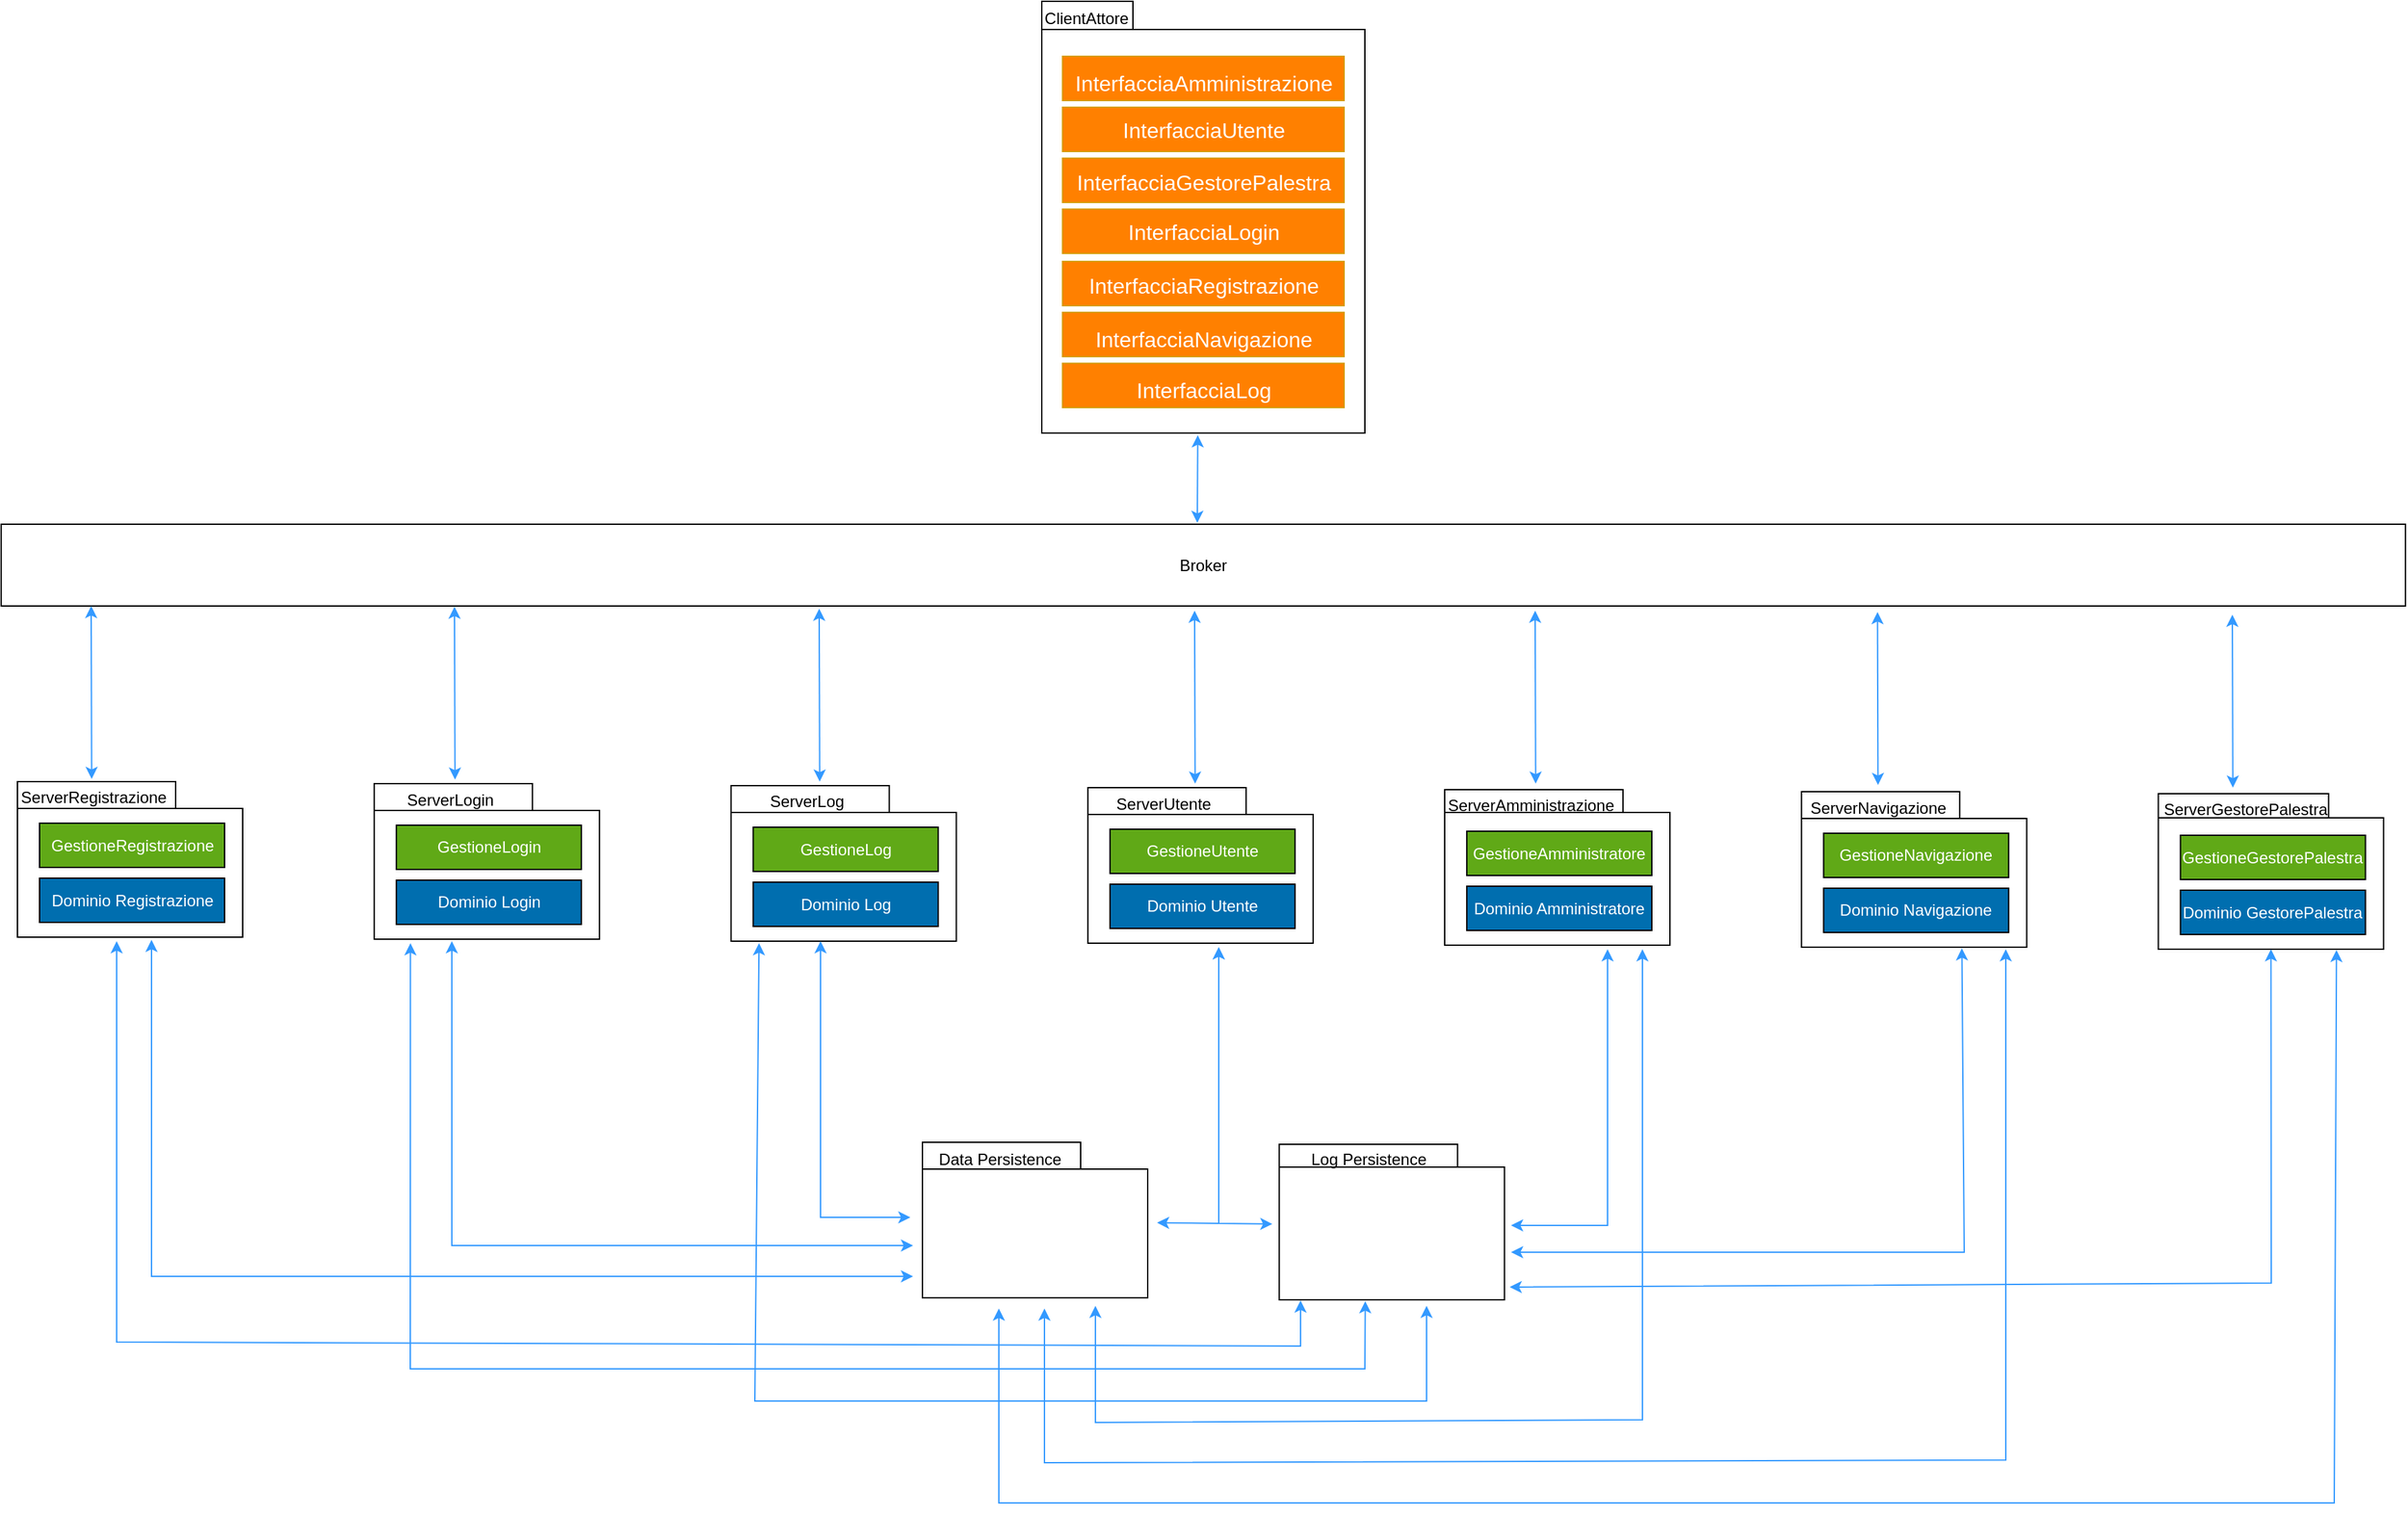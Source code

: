 <mxfile version="24.4.14" type="github">
  <diagram name="Pagina-1" id="7QS6gORh708bt9Vw883q">
    <mxGraphModel dx="1816" dy="1283" grid="0" gridSize="10" guides="1" tooltips="1" connect="1" arrows="1" fold="1" page="0" pageScale="1" pageWidth="1100" pageHeight="1700" math="0" shadow="0">
      <root>
        <mxCell id="0" />
        <mxCell id="1" parent="0" />
        <mxCell id="8_Aam_5gbdnlQSZB75gF-24" value="" style="shape=folder;fontStyle=1;spacingTop=10;tabWidth=68;tabHeight=21;tabPosition=left;html=1;whiteSpace=wrap;" parent="1" vertex="1">
          <mxGeometry x="326" y="-53" width="241" height="322" as="geometry" />
        </mxCell>
        <mxCell id="8_Aam_5gbdnlQSZB75gF-25" value="ClientAttore" style="text;strokeColor=none;fillColor=none;html=1;align=center;verticalAlign=middle;whiteSpace=wrap;rounded=0;fontSize=12;" parent="1" vertex="1">
          <mxGeometry x="328" y="-53" width="63" height="25" as="geometry" />
        </mxCell>
        <mxCell id="8_Aam_5gbdnlQSZB75gF-41" value="" style="rounded=0;whiteSpace=wrap;html=1;fillColor=#FF8000;strokeColor=#d79b00;" parent="1" vertex="1">
          <mxGeometry x="341.5" y="-12" width="210" height="33" as="geometry" />
        </mxCell>
        <mxCell id="8_Aam_5gbdnlQSZB75gF-42" value="InterfacciaAmministrazione" style="text;html=1;align=center;verticalAlign=middle;whiteSpace=wrap;rounded=0;fontSize=16;fontColor=#ffffff;" parent="1" vertex="1">
          <mxGeometry x="407.75" y="-7" width="77.5" height="30" as="geometry" />
        </mxCell>
        <mxCell id="8_Aam_5gbdnlQSZB75gF-43" value="" style="rounded=0;whiteSpace=wrap;html=1;fillColor=#FF8000;strokeColor=#d79b00;" parent="1" vertex="1">
          <mxGeometry x="341.5" y="26" width="210" height="33" as="geometry" />
        </mxCell>
        <mxCell id="8_Aam_5gbdnlQSZB75gF-44" value="InterfacciaUtente" style="text;html=1;align=center;verticalAlign=middle;whiteSpace=wrap;rounded=0;fontSize=16;fontColor=#ffffff;" parent="1" vertex="1">
          <mxGeometry x="407.75" y="27.5" width="77.5" height="30" as="geometry" />
        </mxCell>
        <mxCell id="8_Aam_5gbdnlQSZB75gF-45" value="" style="rounded=0;whiteSpace=wrap;html=1;fillColor=#FF8000;strokeColor=#d79b00;" parent="1" vertex="1">
          <mxGeometry x="341.5" y="64" width="210" height="33" as="geometry" />
        </mxCell>
        <mxCell id="8_Aam_5gbdnlQSZB75gF-46" value="InterfacciaGestorePalestra" style="text;html=1;align=center;verticalAlign=middle;whiteSpace=wrap;rounded=0;fontSize=16;fontColor=#ffffff;" parent="1" vertex="1">
          <mxGeometry x="407.75" y="67" width="77.5" height="30" as="geometry" />
        </mxCell>
        <mxCell id="8_Aam_5gbdnlQSZB75gF-47" value="" style="rounded=0;whiteSpace=wrap;html=1;fillColor=#FF8000;strokeColor=#d79b00;" parent="1" vertex="1">
          <mxGeometry x="341.5" y="102" width="210" height="33" as="geometry" />
        </mxCell>
        <mxCell id="8_Aam_5gbdnlQSZB75gF-48" value="InterfacciaRegistrazione" style="text;html=1;align=center;verticalAlign=middle;whiteSpace=wrap;rounded=0;fontSize=16;fontColor=#ffffff;" parent="1" vertex="1">
          <mxGeometry x="398.5" y="212" width="77.5" height="30" as="geometry" />
        </mxCell>
        <mxCell id="8_Aam_5gbdnlQSZB75gF-49" value="InterfacciaLogin" style="text;html=1;align=center;verticalAlign=middle;whiteSpace=wrap;rounded=0;fontSize=16;fontColor=#ffffff;" parent="1" vertex="1">
          <mxGeometry x="407.75" y="103.5" width="77.5" height="30" as="geometry" />
        </mxCell>
        <mxCell id="8_Aam_5gbdnlQSZB75gF-50" value="" style="rounded=0;whiteSpace=wrap;html=1;fillColor=#FF8000;strokeColor=#d79b00;" parent="1" vertex="1">
          <mxGeometry x="341.5" y="141" width="210" height="33" as="geometry" />
        </mxCell>
        <mxCell id="8_Aam_5gbdnlQSZB75gF-51" value="InterfacciaRegistrazione" style="text;html=1;align=center;verticalAlign=middle;whiteSpace=wrap;rounded=0;fontSize=16;fontColor=#ffffff;" parent="1" vertex="1">
          <mxGeometry x="407.75" y="144" width="77.5" height="30" as="geometry" />
        </mxCell>
        <mxCell id="8_Aam_5gbdnlQSZB75gF-52" value="" style="rounded=0;whiteSpace=wrap;html=1;fillColor=#FF8000;strokeColor=#d79b00;" parent="1" vertex="1">
          <mxGeometry x="341.5" y="179" width="210" height="33" as="geometry" />
        </mxCell>
        <mxCell id="8_Aam_5gbdnlQSZB75gF-53" value="InterfacciaNavigazione" style="text;html=1;align=center;verticalAlign=middle;whiteSpace=wrap;rounded=0;fontSize=16;fontColor=#ffffff;" parent="1" vertex="1">
          <mxGeometry x="407.75" y="184" width="77.5" height="30" as="geometry" />
        </mxCell>
        <mxCell id="8_Aam_5gbdnlQSZB75gF-54" value="" style="rounded=0;whiteSpace=wrap;html=1;fillColor=#FF8000;strokeColor=#d79b00;" parent="1" vertex="1">
          <mxGeometry x="341.5" y="217" width="210" height="33" as="geometry" />
        </mxCell>
        <mxCell id="8_Aam_5gbdnlQSZB75gF-55" value="&lt;div&gt;InterfacciaLog&lt;/div&gt;" style="text;html=1;align=center;verticalAlign=middle;whiteSpace=wrap;rounded=0;fontSize=16;fontColor=#ffffff;" parent="1" vertex="1">
          <mxGeometry x="407.75" y="222" width="77.5" height="30" as="geometry" />
        </mxCell>
        <mxCell id="8_Aam_5gbdnlQSZB75gF-56" value="Broker" style="html=1;whiteSpace=wrap;" parent="1" vertex="1">
          <mxGeometry x="-450.13" y="337" width="1793.25" height="61" as="geometry" />
        </mxCell>
        <mxCell id="8_Aam_5gbdnlQSZB75gF-57" value="" style="shape=folder;fontStyle=1;spacingTop=10;tabWidth=118;tabHeight=20;tabPosition=left;html=1;whiteSpace=wrap;" parent="1" vertex="1">
          <mxGeometry x="-438" y="529" width="168" height="116" as="geometry" />
        </mxCell>
        <mxCell id="8_Aam_5gbdnlQSZB75gF-58" value="ServerRegistrazione" style="text;strokeColor=none;fillColor=none;html=1;align=center;verticalAlign=middle;whiteSpace=wrap;rounded=0;fontSize=12;" parent="1" vertex="1">
          <mxGeometry x="-411" y="526" width="60" height="30" as="geometry" />
        </mxCell>
        <mxCell id="8_Aam_5gbdnlQSZB75gF-59" value="GestioneRegistrazione" style="html=1;whiteSpace=wrap;fillColor=#60A917;fontColor=#FFFFFF;" parent="1" vertex="1">
          <mxGeometry x="-421.5" y="560" width="138" height="33" as="geometry" />
        </mxCell>
        <mxCell id="8_Aam_5gbdnlQSZB75gF-60" value="Dominio Registrazione" style="html=1;whiteSpace=wrap;fillColor=#006eaf;fontColor=#ffffff;" parent="1" vertex="1">
          <mxGeometry x="-421.5" y="601" width="138" height="33" as="geometry" />
        </mxCell>
        <mxCell id="8_Aam_5gbdnlQSZB75gF-61" value="" style="shape=folder;fontStyle=1;spacingTop=10;tabWidth=118;tabHeight=20;tabPosition=left;html=1;whiteSpace=wrap;" parent="1" vertex="1">
          <mxGeometry x="-171.87" y="530.5" width="168" height="116" as="geometry" />
        </mxCell>
        <mxCell id="8_Aam_5gbdnlQSZB75gF-62" value="ServerLogin" style="text;strokeColor=none;fillColor=none;html=1;align=center;verticalAlign=middle;whiteSpace=wrap;rounded=0;fontSize=12;" parent="1" vertex="1">
          <mxGeometry x="-144.87" y="527.5" width="60" height="30" as="geometry" />
        </mxCell>
        <mxCell id="8_Aam_5gbdnlQSZB75gF-63" value="GestioneLogin" style="html=1;whiteSpace=wrap;fillColor=#60A917;fontColor=#FFFFFF;" parent="1" vertex="1">
          <mxGeometry x="-155.37" y="561.5" width="138" height="33" as="geometry" />
        </mxCell>
        <mxCell id="8_Aam_5gbdnlQSZB75gF-64" value="Dominio Login" style="html=1;whiteSpace=wrap;fillColor=#006eaf;fontColor=#ffffff;" parent="1" vertex="1">
          <mxGeometry x="-155.37" y="602.5" width="138" height="33" as="geometry" />
        </mxCell>
        <mxCell id="8_Aam_5gbdnlQSZB75gF-73" value="" style="shape=folder;fontStyle=1;spacingTop=10;tabWidth=118;tabHeight=20;tabPosition=left;html=1;whiteSpace=wrap;" parent="1" vertex="1">
          <mxGeometry x="94.26" y="532" width="168" height="116" as="geometry" />
        </mxCell>
        <mxCell id="8_Aam_5gbdnlQSZB75gF-74" value="ServerLog" style="text;strokeColor=none;fillColor=none;html=1;align=center;verticalAlign=middle;whiteSpace=wrap;rounded=0;fontSize=12;" parent="1" vertex="1">
          <mxGeometry x="121.26" y="529" width="60" height="30" as="geometry" />
        </mxCell>
        <mxCell id="8_Aam_5gbdnlQSZB75gF-75" value="GestioneLog" style="html=1;whiteSpace=wrap;fillColor=#60A917;fontColor=#FFFFFF;" parent="1" vertex="1">
          <mxGeometry x="110.76" y="563" width="138" height="33" as="geometry" />
        </mxCell>
        <mxCell id="8_Aam_5gbdnlQSZB75gF-76" value="Dominio Log" style="html=1;whiteSpace=wrap;fillColor=#006eaf;fontColor=#ffffff;" parent="1" vertex="1">
          <mxGeometry x="110.76" y="604" width="138" height="33" as="geometry" />
        </mxCell>
        <mxCell id="8_Aam_5gbdnlQSZB75gF-77" value="" style="shape=folder;fontStyle=1;spacingTop=10;tabWidth=118;tabHeight=20;tabPosition=left;html=1;whiteSpace=wrap;" parent="1" vertex="1">
          <mxGeometry x="360.39" y="533.5" width="168" height="116" as="geometry" />
        </mxCell>
        <mxCell id="8_Aam_5gbdnlQSZB75gF-107" style="edgeStyle=none;curved=1;rounded=0;orthogonalLoop=1;jettySize=auto;html=1;exitX=0.5;exitY=0;exitDx=0;exitDy=0;fontSize=12;startArrow=classic;startFill=1;strokeColor=#3399FF;" parent="1" edge="1">
          <mxGeometry relative="1" as="geometry">
            <mxPoint x="440" y="401.5" as="targetPoint" />
            <mxPoint x="440.39" y="530.5" as="sourcePoint" />
            <Array as="points">
              <mxPoint x="440" y="470" />
            </Array>
          </mxGeometry>
        </mxCell>
        <mxCell id="8_Aam_5gbdnlQSZB75gF-78" value="ServerUtente" style="text;strokeColor=none;fillColor=none;html=1;align=center;verticalAlign=middle;whiteSpace=wrap;rounded=0;fontSize=12;" parent="1" vertex="1">
          <mxGeometry x="387.39" y="530.5" width="60" height="30" as="geometry" />
        </mxCell>
        <mxCell id="8_Aam_5gbdnlQSZB75gF-79" value="GestioneUtente" style="html=1;whiteSpace=wrap;fillColor=#60A917;fontColor=#FFFFFF;" parent="1" vertex="1">
          <mxGeometry x="376.89" y="564.5" width="138" height="33" as="geometry" />
        </mxCell>
        <mxCell id="8_Aam_5gbdnlQSZB75gF-80" value="Dominio Utente" style="html=1;whiteSpace=wrap;fillColor=#006eaf;fontColor=#ffffff;" parent="1" vertex="1">
          <mxGeometry x="376.89" y="605.5" width="138" height="33" as="geometry" />
        </mxCell>
        <mxCell id="8_Aam_5gbdnlQSZB75gF-81" value="" style="shape=folder;fontStyle=1;spacingTop=10;tabWidth=133;tabHeight=17;tabPosition=left;html=1;whiteSpace=wrap;" parent="1" vertex="1">
          <mxGeometry x="626.52" y="535" width="168" height="116" as="geometry" />
        </mxCell>
        <mxCell id="8_Aam_5gbdnlQSZB75gF-82" value="ServerAmministrazione" style="text;strokeColor=none;fillColor=none;html=1;align=center;verticalAlign=middle;whiteSpace=wrap;rounded=0;fontSize=12;" parent="1" vertex="1">
          <mxGeometry x="661.13" y="531.5" width="60" height="30" as="geometry" />
        </mxCell>
        <mxCell id="8_Aam_5gbdnlQSZB75gF-83" value="GestioneAmministratore" style="html=1;whiteSpace=wrap;fillColor=#60a917;fontColor=#FFFFFF;" parent="1" vertex="1">
          <mxGeometry x="643.02" y="566" width="138" height="33" as="geometry" />
        </mxCell>
        <mxCell id="8_Aam_5gbdnlQSZB75gF-84" value="Dominio Amministratore" style="html=1;whiteSpace=wrap;fillColor=#006eaf;fontColor=#ffffff;" parent="1" vertex="1">
          <mxGeometry x="643.02" y="607" width="138" height="33" as="geometry" />
        </mxCell>
        <mxCell id="8_Aam_5gbdnlQSZB75gF-85" value="" style="shape=folder;fontStyle=1;spacingTop=10;tabWidth=118;tabHeight=20;tabPosition=left;html=1;whiteSpace=wrap;" parent="1" vertex="1">
          <mxGeometry x="892.65" y="536.5" width="168" height="116" as="geometry" />
        </mxCell>
        <mxCell id="8_Aam_5gbdnlQSZB75gF-86" value="ServerNavigazione" style="text;strokeColor=none;fillColor=none;html=1;align=center;verticalAlign=middle;whiteSpace=wrap;rounded=0;fontSize=12;" parent="1" vertex="1">
          <mxGeometry x="919.65" y="533.5" width="60" height="30" as="geometry" />
        </mxCell>
        <mxCell id="8_Aam_5gbdnlQSZB75gF-87" value="GestioneNavigazione" style="html=1;whiteSpace=wrap;fillColor=#60A917;fontColor=#FFFFFF;" parent="1" vertex="1">
          <mxGeometry x="909.15" y="567.5" width="138" height="33" as="geometry" />
        </mxCell>
        <mxCell id="8_Aam_5gbdnlQSZB75gF-88" value="Dominio Navigazione" style="html=1;whiteSpace=wrap;fillColor=#006eaf;fontColor=#ffffff;" parent="1" vertex="1">
          <mxGeometry x="909.15" y="608.5" width="138" height="33" as="geometry" />
        </mxCell>
        <mxCell id="8_Aam_5gbdnlQSZB75gF-89" value="" style="shape=folder;fontStyle=1;spacingTop=10;tabWidth=127;tabHeight=18;tabPosition=left;html=1;whiteSpace=wrap;" parent="1" vertex="1">
          <mxGeometry x="1158.78" y="538" width="168" height="116" as="geometry" />
        </mxCell>
        <mxCell id="8_Aam_5gbdnlQSZB75gF-90" value="ServerGestorePalestra" style="text;strokeColor=none;fillColor=none;html=1;align=center;verticalAlign=middle;whiteSpace=wrap;rounded=0;fontSize=12;" parent="1" vertex="1">
          <mxGeometry x="1194.13" y="535" width="60" height="30" as="geometry" />
        </mxCell>
        <mxCell id="8_Aam_5gbdnlQSZB75gF-91" value="GestioneGestorePalestra" style="html=1;whiteSpace=wrap;fillColor=#60A917;fontColor=#FFFFFF;" parent="1" vertex="1">
          <mxGeometry x="1175.28" y="569" width="138" height="33" as="geometry" />
        </mxCell>
        <mxCell id="8_Aam_5gbdnlQSZB75gF-92" value="Dominio GestorePalestra" style="html=1;whiteSpace=wrap;fillColor=#006eaf;fontColor=#ffffff;" parent="1" vertex="1">
          <mxGeometry x="1175.28" y="610" width="138" height="33" as="geometry" />
        </mxCell>
        <mxCell id="8_Aam_5gbdnlQSZB75gF-99" value="" style="shape=folder;fontStyle=1;spacingTop=10;tabWidth=118;tabHeight=20;tabPosition=left;html=1;whiteSpace=wrap;" parent="1" vertex="1">
          <mxGeometry x="237" y="798" width="168" height="116" as="geometry" />
        </mxCell>
        <mxCell id="8_Aam_5gbdnlQSZB75gF-100" value="Data Persistence" style="text;strokeColor=none;fillColor=none;html=1;align=center;verticalAlign=middle;whiteSpace=wrap;rounded=0;fontSize=12;" parent="1" vertex="1">
          <mxGeometry x="237" y="796" width="116" height="30" as="geometry" />
        </mxCell>
        <mxCell id="8_Aam_5gbdnlQSZB75gF-103" value="" style="shape=folder;fontStyle=1;spacingTop=10;tabWidth=133;tabHeight=17;tabPosition=left;html=1;whiteSpace=wrap;" parent="1" vertex="1">
          <mxGeometry x="503.13" y="799.5" width="168" height="116" as="geometry" />
        </mxCell>
        <mxCell id="8_Aam_5gbdnlQSZB75gF-104" value="Log Persistence" style="text;strokeColor=none;fillColor=none;html=1;align=center;verticalAlign=middle;whiteSpace=wrap;rounded=0;fontSize=12;" parent="1" vertex="1">
          <mxGeometry x="520.25" y="796" width="100.26" height="30" as="geometry" />
        </mxCell>
        <mxCell id="8_Aam_5gbdnlQSZB75gF-108" style="edgeStyle=none;curved=1;rounded=0;orthogonalLoop=1;jettySize=auto;html=1;fontSize=12;startArrow=classic;startFill=1;strokeColor=#3399FF;" parent="1" edge="1">
          <mxGeometry relative="1" as="geometry">
            <mxPoint x="442.353" y="270.647" as="targetPoint" />
            <mxPoint x="442" y="336" as="sourcePoint" />
            <Array as="points" />
          </mxGeometry>
        </mxCell>
        <mxCell id="8_Aam_5gbdnlQSZB75gF-109" style="edgeStyle=none;curved=1;rounded=0;orthogonalLoop=1;jettySize=auto;html=1;exitX=0.5;exitY=0;exitDx=0;exitDy=0;fontSize=12;startArrow=classic;startFill=1;strokeColor=#3399FF;" parent="1" edge="1">
          <mxGeometry relative="1" as="geometry">
            <mxPoint x="160" y="400" as="targetPoint" />
            <mxPoint x="160.39" y="529.0" as="sourcePoint" />
            <Array as="points">
              <mxPoint x="160" y="468.5" />
            </Array>
          </mxGeometry>
        </mxCell>
        <mxCell id="8_Aam_5gbdnlQSZB75gF-110" style="edgeStyle=none;curved=1;rounded=0;orthogonalLoop=1;jettySize=auto;html=1;exitX=0.5;exitY=0;exitDx=0;exitDy=0;fontSize=12;startArrow=classic;startFill=1;strokeColor=#3399FF;" parent="1" edge="1">
          <mxGeometry relative="1" as="geometry">
            <mxPoint x="-112" y="398.5" as="targetPoint" />
            <mxPoint x="-111.61" y="527.5" as="sourcePoint" />
            <Array as="points">
              <mxPoint x="-112" y="467" />
            </Array>
          </mxGeometry>
        </mxCell>
        <mxCell id="8_Aam_5gbdnlQSZB75gF-111" style="edgeStyle=none;curved=1;rounded=0;orthogonalLoop=1;jettySize=auto;html=1;exitX=0.5;exitY=0;exitDx=0;exitDy=0;fontSize=12;startArrow=classic;startFill=1;strokeColor=#3399FF;" parent="1" edge="1">
          <mxGeometry relative="1" as="geometry">
            <mxPoint x="-383" y="398" as="targetPoint" />
            <mxPoint x="-382.61" y="527.0" as="sourcePoint" />
            <Array as="points">
              <mxPoint x="-383" y="466.5" />
            </Array>
          </mxGeometry>
        </mxCell>
        <mxCell id="8_Aam_5gbdnlQSZB75gF-112" style="edgeStyle=none;curved=1;rounded=0;orthogonalLoop=1;jettySize=auto;html=1;exitX=0.5;exitY=0;exitDx=0;exitDy=0;fontSize=12;startArrow=classic;startFill=1;strokeColor=#3399FF;" parent="1" edge="1">
          <mxGeometry relative="1" as="geometry">
            <mxPoint x="694" y="401.5" as="targetPoint" />
            <mxPoint x="694.39" y="530.5" as="sourcePoint" />
            <Array as="points">
              <mxPoint x="694" y="470" />
            </Array>
          </mxGeometry>
        </mxCell>
        <mxCell id="8_Aam_5gbdnlQSZB75gF-113" style="edgeStyle=none;curved=1;rounded=0;orthogonalLoop=1;jettySize=auto;html=1;exitX=0.5;exitY=0;exitDx=0;exitDy=0;fontSize=12;startArrow=classic;startFill=1;strokeColor=#3399FF;" parent="1" edge="1">
          <mxGeometry relative="1" as="geometry">
            <mxPoint x="949.34" y="402.5" as="targetPoint" />
            <mxPoint x="949.73" y="531.5" as="sourcePoint" />
            <Array as="points">
              <mxPoint x="949.34" y="471" />
            </Array>
          </mxGeometry>
        </mxCell>
        <mxCell id="8_Aam_5gbdnlQSZB75gF-114" style="edgeStyle=none;curved=1;rounded=0;orthogonalLoop=1;jettySize=auto;html=1;exitX=0.5;exitY=0;exitDx=0;exitDy=0;fontSize=12;startArrow=classic;startFill=1;strokeColor=#3399FF;" parent="1" edge="1">
          <mxGeometry relative="1" as="geometry">
            <mxPoint x="1214" y="404.5" as="targetPoint" />
            <mxPoint x="1214.39" y="533.5" as="sourcePoint" />
            <Array as="points">
              <mxPoint x="1214" y="473" />
            </Array>
          </mxGeometry>
        </mxCell>
        <mxCell id="8_Aam_5gbdnlQSZB75gF-115" style="edgeStyle=none;curved=0;rounded=0;orthogonalLoop=1;jettySize=auto;html=1;fontSize=12;startArrow=classic;startFill=1;strokeColor=#3399FF;" parent="1" edge="1">
          <mxGeometry relative="1" as="geometry">
            <mxPoint x="161" y="648" as="targetPoint" />
            <mxPoint x="228" y="854" as="sourcePoint" />
            <Array as="points">
              <mxPoint x="161" y="854" />
            </Array>
          </mxGeometry>
        </mxCell>
        <mxCell id="8_Aam_5gbdnlQSZB75gF-116" style="edgeStyle=none;curved=0;rounded=0;orthogonalLoop=1;jettySize=auto;html=1;fontSize=12;startArrow=classic;startFill=1;strokeColor=#3399FF;" parent="1" edge="1">
          <mxGeometry relative="1" as="geometry">
            <mxPoint x="-114" y="648" as="targetPoint" />
            <mxPoint x="230" y="875" as="sourcePoint" />
            <Array as="points">
              <mxPoint x="-114" y="875" />
            </Array>
          </mxGeometry>
        </mxCell>
        <mxCell id="8_Aam_5gbdnlQSZB75gF-117" style="edgeStyle=none;curved=0;rounded=0;orthogonalLoop=1;jettySize=auto;html=1;fontSize=12;startArrow=classic;startFill=1;strokeColor=#3399FF;" parent="1" edge="1">
          <mxGeometry relative="1" as="geometry">
            <mxPoint x="-338" y="647" as="targetPoint" />
            <mxPoint x="230" y="898" as="sourcePoint" />
            <Array as="points">
              <mxPoint x="-338" y="898" />
            </Array>
          </mxGeometry>
        </mxCell>
        <mxCell id="8_Aam_5gbdnlQSZB75gF-118" style="edgeStyle=none;curved=0;rounded=0;orthogonalLoop=1;jettySize=auto;html=1;fontSize=12;startArrow=classic;startFill=1;strokeColor=#3399FF;" parent="1" edge="1">
          <mxGeometry relative="1" as="geometry">
            <mxPoint x="458" y="652.5" as="targetPoint" />
            <mxPoint x="498" y="859" as="sourcePoint" />
            <Array as="points">
              <mxPoint x="458" y="858.5" />
            </Array>
          </mxGeometry>
        </mxCell>
        <mxCell id="8_Aam_5gbdnlQSZB75gF-119" style="edgeStyle=none;curved=0;rounded=0;orthogonalLoop=1;jettySize=auto;html=1;fontSize=12;startArrow=classic;startFill=1;strokeColor=#3399FF;" parent="1" edge="1">
          <mxGeometry relative="1" as="geometry">
            <mxPoint x="458" y="652.5" as="targetPoint" />
            <mxPoint x="412" y="858" as="sourcePoint" />
            <Array as="points">
              <mxPoint x="458" y="858.5" />
            </Array>
          </mxGeometry>
        </mxCell>
        <mxCell id="8_Aam_5gbdnlQSZB75gF-120" style="edgeStyle=none;curved=0;rounded=0;orthogonalLoop=1;jettySize=auto;html=1;fontSize=12;startArrow=classic;startFill=1;strokeColor=#3399FF;" parent="1" edge="1">
          <mxGeometry relative="1" as="geometry">
            <mxPoint x="748" y="654" as="targetPoint" />
            <mxPoint x="676" y="860" as="sourcePoint" />
            <Array as="points">
              <mxPoint x="748" y="860" />
            </Array>
          </mxGeometry>
        </mxCell>
        <mxCell id="8_Aam_5gbdnlQSZB75gF-121" style="edgeStyle=none;curved=0;rounded=0;orthogonalLoop=1;jettySize=auto;html=1;fontSize=12;startArrow=classic;startFill=1;strokeColor=#3399FF;entryX=0.712;entryY=1.007;entryDx=0;entryDy=0;entryPerimeter=0;" parent="1" target="8_Aam_5gbdnlQSZB75gF-85" edge="1">
          <mxGeometry relative="1" as="geometry">
            <mxPoint x="748.02" y="674" as="targetPoint" />
            <mxPoint x="676.02" y="880" as="sourcePoint" />
            <Array as="points">
              <mxPoint x="1014" y="880" />
            </Array>
          </mxGeometry>
        </mxCell>
        <mxCell id="8_Aam_5gbdnlQSZB75gF-122" style="edgeStyle=none;curved=0;rounded=0;orthogonalLoop=1;jettySize=auto;html=1;fontSize=12;startArrow=classic;startFill=1;strokeColor=#3399FF;entryX=0.5;entryY=1;entryDx=0;entryDy=0;entryPerimeter=0;" parent="1" target="8_Aam_5gbdnlQSZB75gF-89" edge="1">
          <mxGeometry relative="1" as="geometry">
            <mxPoint x="1010.98" y="679" as="targetPoint" />
            <mxPoint x="675" y="906" as="sourcePoint" />
            <Array as="points">
              <mxPoint x="1243" y="903" />
            </Array>
          </mxGeometry>
        </mxCell>
        <mxCell id="8_Aam_5gbdnlQSZB75gF-123" style="edgeStyle=none;curved=0;rounded=0;orthogonalLoop=1;jettySize=auto;html=1;fontSize=12;startArrow=classic;startFill=1;strokeColor=#3399FF;" parent="1" edge="1">
          <mxGeometry relative="1" as="geometry">
            <mxPoint x="774" y="654" as="targetPoint" />
            <mxPoint x="366" y="920" as="sourcePoint" />
            <Array as="points">
              <mxPoint x="366" y="1007" />
              <mxPoint x="774" y="1005" />
            </Array>
          </mxGeometry>
        </mxCell>
        <mxCell id="8_Aam_5gbdnlQSZB75gF-124" style="edgeStyle=none;curved=0;rounded=0;orthogonalLoop=1;jettySize=auto;html=1;fontSize=12;startArrow=classic;startFill=1;strokeColor=#3399FF;" parent="1" edge="1">
          <mxGeometry relative="1" as="geometry">
            <mxPoint x="1045" y="654" as="targetPoint" />
            <mxPoint x="328" y="922" as="sourcePoint" />
            <Array as="points">
              <mxPoint x="328" y="1037" />
              <mxPoint x="1045" y="1035" />
            </Array>
          </mxGeometry>
        </mxCell>
        <mxCell id="8_Aam_5gbdnlQSZB75gF-125" style="edgeStyle=none;curved=0;rounded=0;orthogonalLoop=1;jettySize=auto;html=1;fontSize=12;startArrow=classic;startFill=1;strokeColor=#3399FF;entryX=0.791;entryY=1.005;entryDx=0;entryDy=0;entryPerimeter=0;" parent="1" target="8_Aam_5gbdnlQSZB75gF-89" edge="1">
          <mxGeometry relative="1" as="geometry">
            <mxPoint x="1011" y="654" as="targetPoint" />
            <mxPoint x="294" y="922" as="sourcePoint" />
            <Array as="points">
              <mxPoint x="294" y="1067" />
              <mxPoint x="1018" y="1067" />
              <mxPoint x="1290" y="1067" />
            </Array>
          </mxGeometry>
        </mxCell>
        <mxCell id="8_Aam_5gbdnlQSZB75gF-126" style="edgeStyle=none;curved=0;rounded=0;orthogonalLoop=1;jettySize=auto;html=1;fontSize=12;startArrow=classic;startFill=1;strokeColor=#3399FF;" parent="1" edge="1">
          <mxGeometry relative="1" as="geometry">
            <mxPoint x="-364" y="648" as="targetPoint" />
            <mxPoint x="519" y="916" as="sourcePoint" />
            <Array as="points">
              <mxPoint x="519" y="950" />
              <mxPoint x="-364" y="947" />
            </Array>
          </mxGeometry>
        </mxCell>
        <mxCell id="8_Aam_5gbdnlQSZB75gF-127" style="edgeStyle=none;curved=0;rounded=0;orthogonalLoop=1;jettySize=auto;html=1;fontSize=12;startArrow=classic;startFill=1;strokeColor=#3399FF;exitX=0.382;exitY=1.009;exitDx=0;exitDy=0;exitPerimeter=0;" parent="1" source="8_Aam_5gbdnlQSZB75gF-103" edge="1">
          <mxGeometry relative="1" as="geometry">
            <mxPoint x="-144.87" y="649.5" as="targetPoint" />
            <mxPoint x="738.13" y="917.5" as="sourcePoint" />
            <Array as="points">
              <mxPoint x="567" y="967" />
              <mxPoint x="-145" y="967" />
            </Array>
          </mxGeometry>
        </mxCell>
        <mxCell id="8_Aam_5gbdnlQSZB75gF-128" style="edgeStyle=none;curved=0;rounded=0;orthogonalLoop=1;jettySize=auto;html=1;fontSize=12;startArrow=classic;startFill=1;strokeColor=#3399FF;" parent="1" edge="1">
          <mxGeometry relative="1" as="geometry">
            <mxPoint x="115.13" y="649.5" as="targetPoint" />
            <mxPoint x="613" y="920" as="sourcePoint" />
            <Array as="points">
              <mxPoint x="613" y="991" />
              <mxPoint x="112" y="991" />
            </Array>
          </mxGeometry>
        </mxCell>
      </root>
    </mxGraphModel>
  </diagram>
</mxfile>

